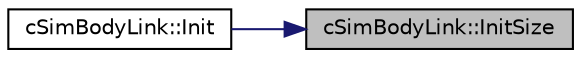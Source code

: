 digraph "cSimBodyLink::InitSize"
{
 // LATEX_PDF_SIZE
  edge [fontname="Helvetica",fontsize="10",labelfontname="Helvetica",labelfontsize="10"];
  node [fontname="Helvetica",fontsize="10",shape=record];
  rankdir="RL";
  Node1 [label="cSimBodyLink::InitSize",height=0.2,width=0.4,color="black", fillcolor="grey75", style="filled", fontcolor="black",tooltip=" "];
  Node1 -> Node2 [dir="back",color="midnightblue",fontsize="10",style="solid",fontname="Helvetica"];
  Node2 [label="cSimBodyLink::Init",height=0.2,width=0.4,color="black", fillcolor="white", style="filled",URL="$classc_sim_body_link.html#a1d66e2e3029fbee418914168bd374092",tooltip=" "];
}
